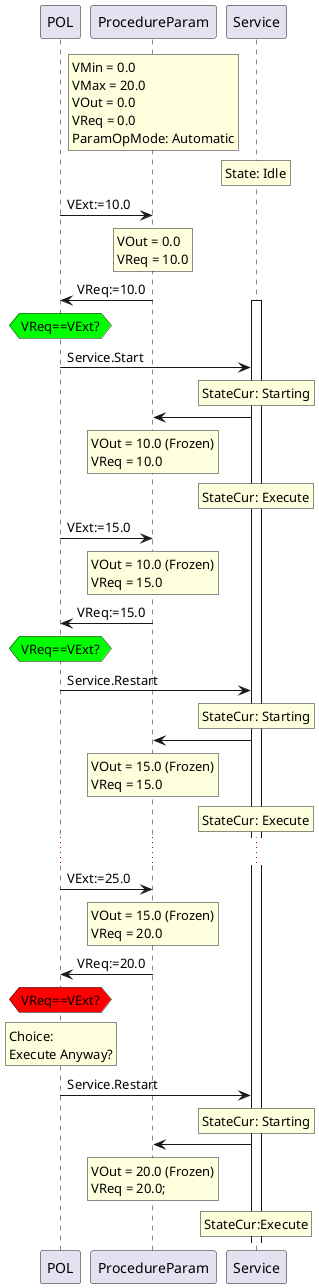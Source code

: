 @startuml

skinparam monochrome false

participant POL
participant ProcedureParam
participant Service

rnote over ProcedureParam
 VMin = 0.0
 VMax = 20.0
 VOut = 0.0
 VReq = 0.0
 ParamOpMode: Automatic
endrnote
rnote over Service
  State: Idle
endrnote

POL -> ProcedureParam : VExt:=10.0

rnote over ProcedureParam
 VOut = 0.0
 VReq = 10.0
endrnote

POL <- ProcedureParam : VReq:=10.0

hnote over POL #00FF00: VReq==VExt?

activate Service

POL -> Service : Service.Start
rnote over Service
  StateCur: Starting
endrnote
ProcedureParam <- Service

rnote over ProcedureParam
 VOut = 10.0 (Frozen)
 VReq = 10.0
endrnote
rnote over Service
  StateCur: Execute
endrnote

POL -> ProcedureParam : VExt:=15.0

rnote over ProcedureParam
 VOut = 10.0 (Frozen)
 VReq = 15.0
endrnote

POL <- ProcedureParam : VReq:=15.0

hnote over POL #00FF00: VReq==VExt?

POL -> Service : Service.Restart
rnote over Service
  StateCur: Starting
endrnote
ProcedureParam <- Service

rnote over ProcedureParam
 VOut = 15.0 (Frozen)
 VReq = 15.0
endrnote
rnote over Service
  StateCur: Execute
endrnote
...
POL -> ProcedureParam : VExt:=25.0

rnote over ProcedureParam
 VOut = 15.0 (Frozen)
 VReq = 20.0
endrnote

POL <- ProcedureParam : VReq:=20.0

hnote over POL #FF0000: VReq==VExt?
rnote over POL
Choice:
Execute Anyway?
endrnote
POL -> Service : Service.Restart
rnote over Service
  StateCur: Starting
endrnote

ProcedureParam <- Service

rnote over ProcedureParam
 VOut = 20.0 (Frozen)
 VReq = 20.0;
endrnote
rnote over Service
  StateCur:Execute
endrnote
@enduml

